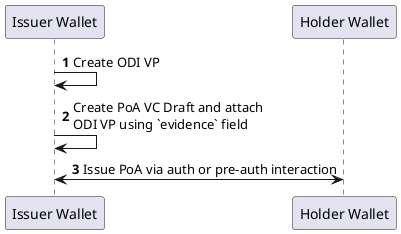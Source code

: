 ```plantuml
@startuml
'https://plantuml.com/sequence-diagram

autonumber

"Issuer Wallet" -> "Issuer Wallet": Create ODI VP
"Issuer Wallet" -> "Issuer Wallet": Create PoA VC Draft and attach\nODI VP using `evidence` field
"Issuer Wallet" <-> "Holder Wallet": Issue PoA via auth or pre-auth interaction

@enduml

```
